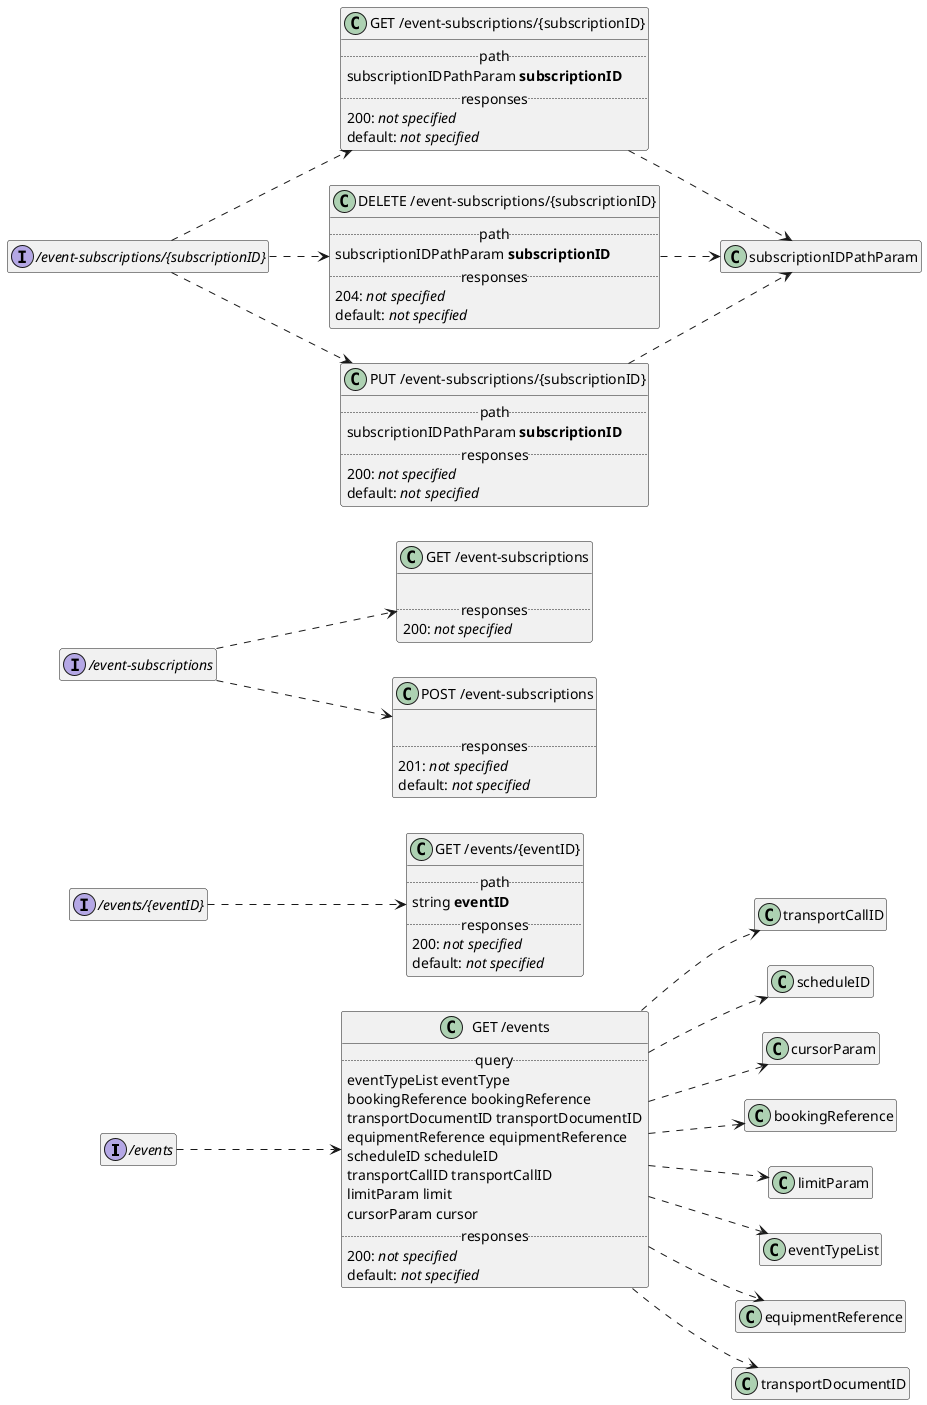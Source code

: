 @startuml
left to right direction
hide empty members
set namespaceSeparator none

interface "/events" {
}

class "GET /events" {
.. query ..
{field} eventTypeList eventType
{field} bookingReference bookingReference
{field} transportDocumentID transportDocumentID
{field} equipmentReference equipmentReference
{field} scheduleID scheduleID
{field} transportCallID transportCallID
{field} limitParam limit
{field} cursorParam cursor
.. responses ..
200: {field} <i>not specified</i> 
default: {field} <i>not specified</i> 
}

"GET /events" ..> transportCallID
"GET /events" ..> scheduleID
"GET /events" ..> cursorParam
"GET /events" ..> bookingReference
"GET /events" ..> limitParam
"GET /events" ..> eventTypeList
"GET /events" ..> equipmentReference
"GET /events" ..> transportDocumentID

"/events" ..> "GET /events"



interface "/events/{eventID}" {
}

class "GET /events/{eventID}" {
.. path ..
{field} string <b>eventID</b>
.. responses ..
200: {field} <i>not specified</i> 
default: {field} <i>not specified</i> 
}



"/events/{eventID}" ..> "GET /events/{eventID}"



interface "/event-subscriptions" {
}

class "GET /event-subscriptions" {

.. responses ..
200: {field} <i>not specified</i> 
}



class "POST /event-subscriptions" {

.. responses ..
201: {field} <i>not specified</i> 
default: {field} <i>not specified</i> 
}



"/event-subscriptions" ..> "GET /event-subscriptions"
"/event-subscriptions" ..> "POST /event-subscriptions"



interface "/event-subscriptions/{subscriptionID}" {
}

class "GET /event-subscriptions/{subscriptionID}" {
.. path ..
{field} subscriptionIDPathParam <b>subscriptionID</b>
.. responses ..
200: {field} <i>not specified</i> 
default: {field} <i>not specified</i> 
}

"GET /event-subscriptions/{subscriptionID}" ..> subscriptionIDPathParam

class "DELETE /event-subscriptions/{subscriptionID}" {
.. path ..
{field} subscriptionIDPathParam <b>subscriptionID</b>
.. responses ..
204: {field} <i>not specified</i> 
default: {field} <i>not specified</i> 
}

"DELETE /event-subscriptions/{subscriptionID}" ..> subscriptionIDPathParam

class "PUT /event-subscriptions/{subscriptionID}" {
.. path ..
{field} subscriptionIDPathParam <b>subscriptionID</b>
.. responses ..
200: {field} <i>not specified</i> 
default: {field} <i>not specified</i> 
}

"PUT /event-subscriptions/{subscriptionID}" ..> subscriptionIDPathParam

"/event-subscriptions/{subscriptionID}" ..> "DELETE /event-subscriptions/{subscriptionID}"
"/event-subscriptions/{subscriptionID}" ..> "GET /event-subscriptions/{subscriptionID}"
"/event-subscriptions/{subscriptionID}" ..> "PUT /event-subscriptions/{subscriptionID}"



@enduml
